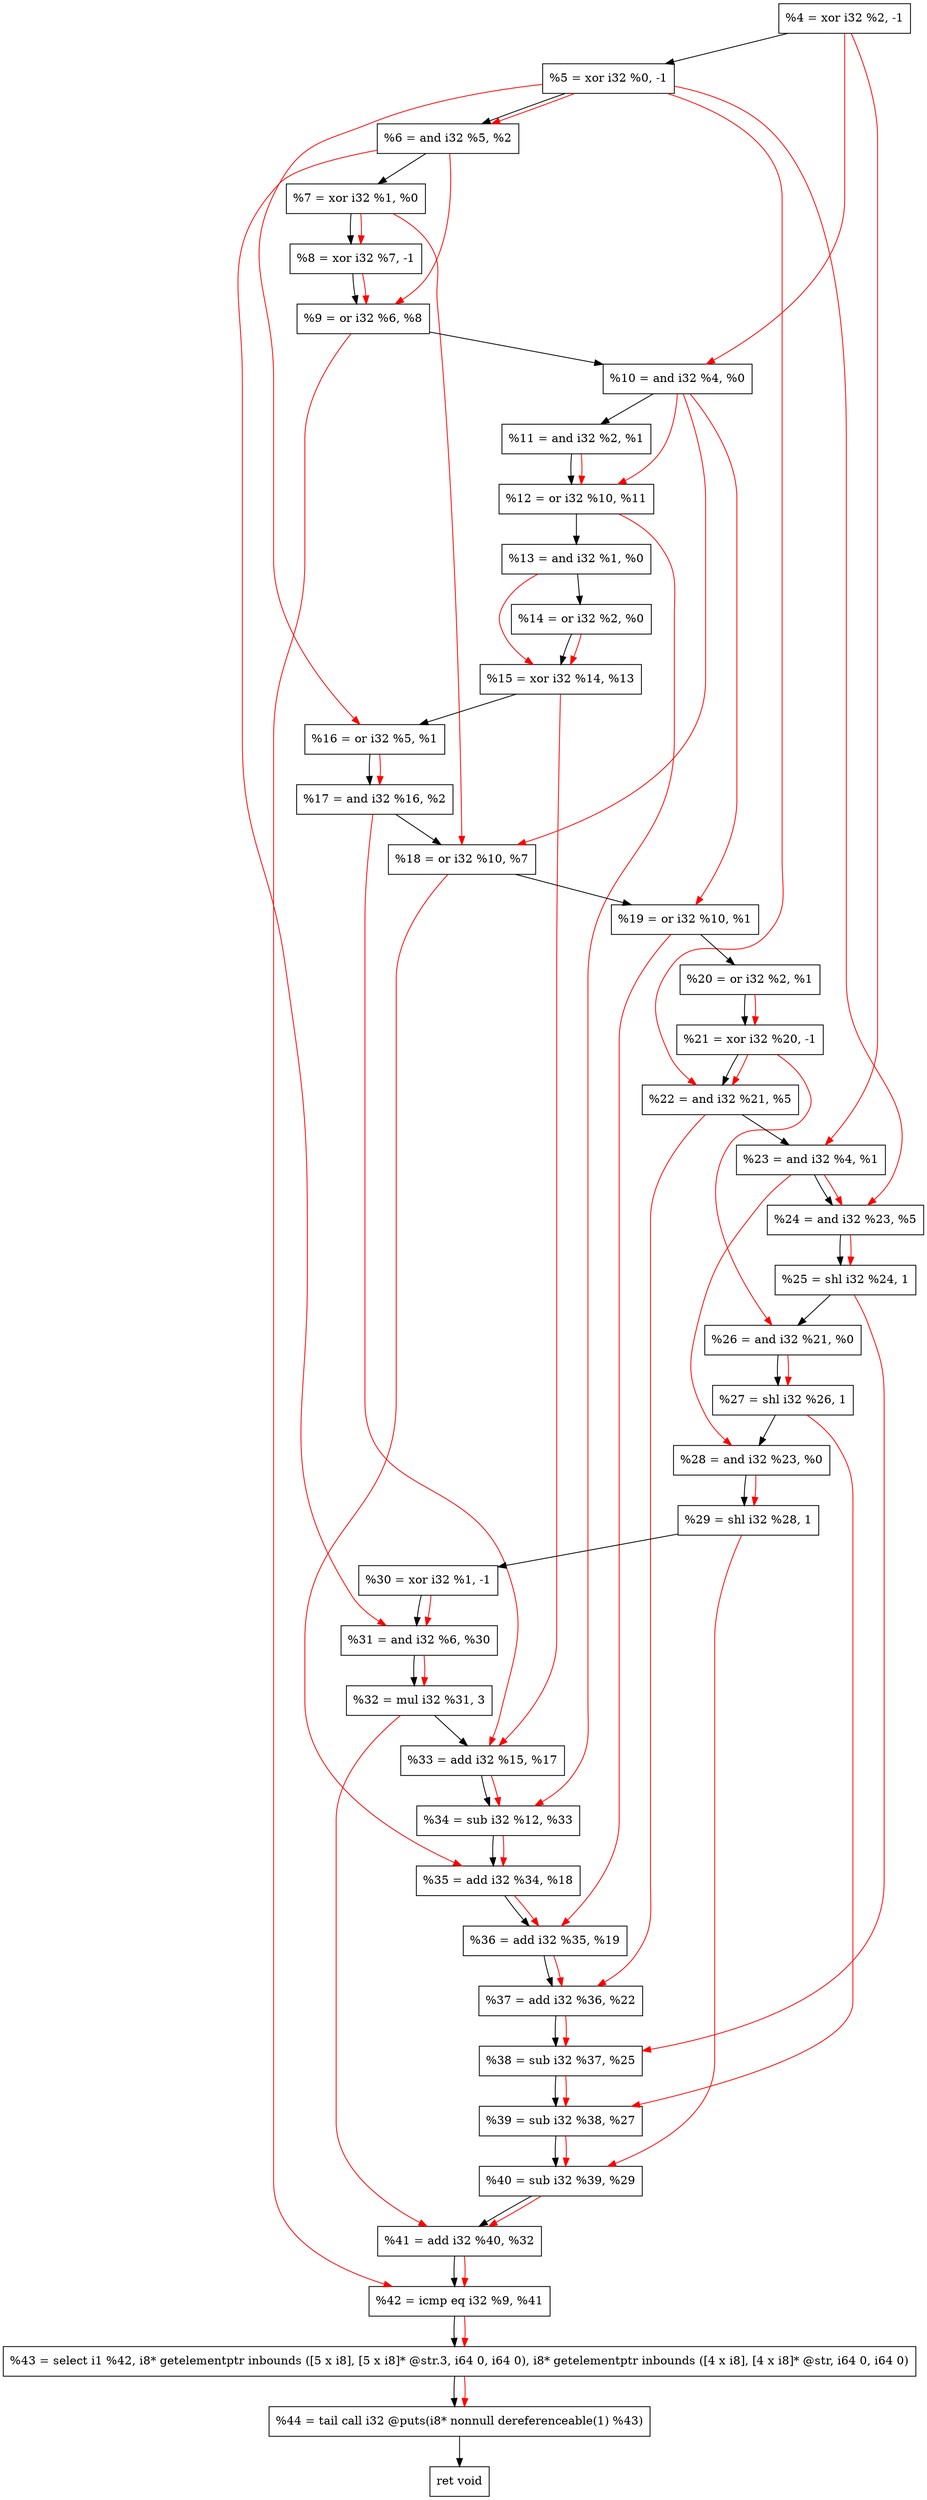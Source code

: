 digraph "DFG for'crackme' function" {
	Node0x98ff90[shape=record, label="  %4 = xor i32 %2, -1"];
	Node0x990050[shape=record, label="  %5 = xor i32 %0, -1"];
	Node0x9900c0[shape=record, label="  %6 = and i32 %5, %2"];
	Node0x990130[shape=record, label="  %7 = xor i32 %1, %0"];
	Node0x9901a0[shape=record, label="  %8 = xor i32 %7, -1"];
	Node0x990210[shape=record, label="  %9 = or i32 %6, %8"];
	Node0x990280[shape=record, label="  %10 = and i32 %4, %0"];
	Node0x9902f0[shape=record, label="  %11 = and i32 %2, %1"];
	Node0x990360[shape=record, label="  %12 = or i32 %10, %11"];
	Node0x9903d0[shape=record, label="  %13 = and i32 %1, %0"];
	Node0x990440[shape=record, label="  %14 = or i32 %2, %0"];
	Node0x9904b0[shape=record, label="  %15 = xor i32 %14, %13"];
	Node0x990520[shape=record, label="  %16 = or i32 %5, %1"];
	Node0x990590[shape=record, label="  %17 = and i32 %16, %2"];
	Node0x990600[shape=record, label="  %18 = or i32 %10, %7"];
	Node0x990670[shape=record, label="  %19 = or i32 %10, %1"];
	Node0x9906e0[shape=record, label="  %20 = or i32 %2, %1"];
	Node0x990750[shape=record, label="  %21 = xor i32 %20, -1"];
	Node0x9907c0[shape=record, label="  %22 = and i32 %21, %5"];
	Node0x990830[shape=record, label="  %23 = and i32 %4, %1"];
	Node0x9908a0[shape=record, label="  %24 = and i32 %23, %5"];
	Node0x990910[shape=record, label="  %25 = shl i32 %24, 1"];
	Node0x990980[shape=record, label="  %26 = and i32 %21, %0"];
	Node0x9909f0[shape=record, label="  %27 = shl i32 %26, 1"];
	Node0x990a60[shape=record, label="  %28 = and i32 %23, %0"];
	Node0x990ad0[shape=record, label="  %29 = shl i32 %28, 1"];
	Node0x990b40[shape=record, label="  %30 = xor i32 %1, -1"];
	Node0x990bb0[shape=record, label="  %31 = and i32 %6, %30"];
	Node0x990c50[shape=record, label="  %32 = mul i32 %31, 3"];
	Node0x990ed0[shape=record, label="  %33 = add i32 %15, %17"];
	Node0x990f40[shape=record, label="  %34 = sub i32 %12, %33"];
	Node0x990fb0[shape=record, label="  %35 = add i32 %34, %18"];
	Node0x991020[shape=record, label="  %36 = add i32 %35, %19"];
	Node0x991090[shape=record, label="  %37 = add i32 %36, %22"];
	Node0x991100[shape=record, label="  %38 = sub i32 %37, %25"];
	Node0x991170[shape=record, label="  %39 = sub i32 %38, %27"];
	Node0x9911e0[shape=record, label="  %40 = sub i32 %39, %29"];
	Node0x991250[shape=record, label="  %41 = add i32 %40, %32"];
	Node0x9912c0[shape=record, label="  %42 = icmp eq i32 %9, %41"];
	Node0x930268[shape=record, label="  %43 = select i1 %42, i8* getelementptr inbounds ([5 x i8], [5 x i8]* @str.3, i64 0, i64 0), i8* getelementptr inbounds ([4 x i8], [4 x i8]* @str, i64 0, i64 0)"];
	Node0x991760[shape=record, label="  %44 = tail call i32 @puts(i8* nonnull dereferenceable(1) %43)"];
	Node0x9917b0[shape=record, label="  ret void"];
	Node0x98ff90 -> Node0x990050;
	Node0x990050 -> Node0x9900c0;
	Node0x9900c0 -> Node0x990130;
	Node0x990130 -> Node0x9901a0;
	Node0x9901a0 -> Node0x990210;
	Node0x990210 -> Node0x990280;
	Node0x990280 -> Node0x9902f0;
	Node0x9902f0 -> Node0x990360;
	Node0x990360 -> Node0x9903d0;
	Node0x9903d0 -> Node0x990440;
	Node0x990440 -> Node0x9904b0;
	Node0x9904b0 -> Node0x990520;
	Node0x990520 -> Node0x990590;
	Node0x990590 -> Node0x990600;
	Node0x990600 -> Node0x990670;
	Node0x990670 -> Node0x9906e0;
	Node0x9906e0 -> Node0x990750;
	Node0x990750 -> Node0x9907c0;
	Node0x9907c0 -> Node0x990830;
	Node0x990830 -> Node0x9908a0;
	Node0x9908a0 -> Node0x990910;
	Node0x990910 -> Node0x990980;
	Node0x990980 -> Node0x9909f0;
	Node0x9909f0 -> Node0x990a60;
	Node0x990a60 -> Node0x990ad0;
	Node0x990ad0 -> Node0x990b40;
	Node0x990b40 -> Node0x990bb0;
	Node0x990bb0 -> Node0x990c50;
	Node0x990c50 -> Node0x990ed0;
	Node0x990ed0 -> Node0x990f40;
	Node0x990f40 -> Node0x990fb0;
	Node0x990fb0 -> Node0x991020;
	Node0x991020 -> Node0x991090;
	Node0x991090 -> Node0x991100;
	Node0x991100 -> Node0x991170;
	Node0x991170 -> Node0x9911e0;
	Node0x9911e0 -> Node0x991250;
	Node0x991250 -> Node0x9912c0;
	Node0x9912c0 -> Node0x930268;
	Node0x930268 -> Node0x991760;
	Node0x991760 -> Node0x9917b0;
edge [color=red]
	Node0x990050 -> Node0x9900c0;
	Node0x990130 -> Node0x9901a0;
	Node0x9900c0 -> Node0x990210;
	Node0x9901a0 -> Node0x990210;
	Node0x98ff90 -> Node0x990280;
	Node0x990280 -> Node0x990360;
	Node0x9902f0 -> Node0x990360;
	Node0x990440 -> Node0x9904b0;
	Node0x9903d0 -> Node0x9904b0;
	Node0x990050 -> Node0x990520;
	Node0x990520 -> Node0x990590;
	Node0x990280 -> Node0x990600;
	Node0x990130 -> Node0x990600;
	Node0x990280 -> Node0x990670;
	Node0x9906e0 -> Node0x990750;
	Node0x990750 -> Node0x9907c0;
	Node0x990050 -> Node0x9907c0;
	Node0x98ff90 -> Node0x990830;
	Node0x990830 -> Node0x9908a0;
	Node0x990050 -> Node0x9908a0;
	Node0x9908a0 -> Node0x990910;
	Node0x990750 -> Node0x990980;
	Node0x990980 -> Node0x9909f0;
	Node0x990830 -> Node0x990a60;
	Node0x990a60 -> Node0x990ad0;
	Node0x9900c0 -> Node0x990bb0;
	Node0x990b40 -> Node0x990bb0;
	Node0x990bb0 -> Node0x990c50;
	Node0x9904b0 -> Node0x990ed0;
	Node0x990590 -> Node0x990ed0;
	Node0x990360 -> Node0x990f40;
	Node0x990ed0 -> Node0x990f40;
	Node0x990f40 -> Node0x990fb0;
	Node0x990600 -> Node0x990fb0;
	Node0x990fb0 -> Node0x991020;
	Node0x990670 -> Node0x991020;
	Node0x991020 -> Node0x991090;
	Node0x9907c0 -> Node0x991090;
	Node0x991090 -> Node0x991100;
	Node0x990910 -> Node0x991100;
	Node0x991100 -> Node0x991170;
	Node0x9909f0 -> Node0x991170;
	Node0x991170 -> Node0x9911e0;
	Node0x990ad0 -> Node0x9911e0;
	Node0x9911e0 -> Node0x991250;
	Node0x990c50 -> Node0x991250;
	Node0x990210 -> Node0x9912c0;
	Node0x991250 -> Node0x9912c0;
	Node0x9912c0 -> Node0x930268;
	Node0x930268 -> Node0x991760;
}
